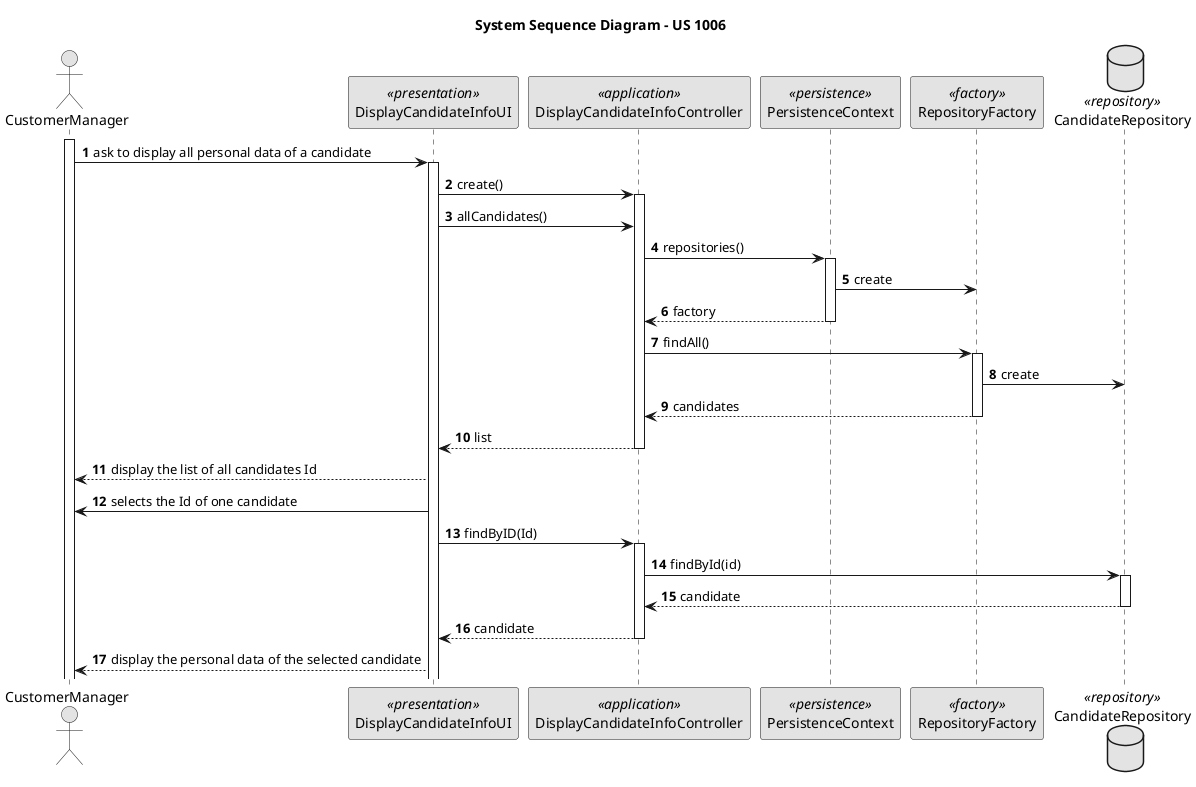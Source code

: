 @startuml
skinparam monochrome true
skinparam packageStyle rectangle
skinparam shadowing false

autonumber

title System Sequence Diagram - US 1006

'hide footbox
actor CustomerManager as Actor
participant DisplayCandidateInfoUI as UI <<presentation>>
participant DisplayCandidateInfoController as Controller <<application>>
participant PersistenceContext as Persistence <<persistence>>
participant RepositoryFactory as Factory <<factory>>
database CandidateRepository as CandidateRepository <<repository>>

activate Actor
Actor -> UI: ask to display all personal data of a candidate
activate UI


    UI -> Controller: create()
    activate Controller
    UI -> Controller : allCandidates()


    Controller -> Persistence : repositories()
    activate Persistence

    Persistence -> Factory : create

    Persistence --> Controller : factory
    deactivate Persistence

    Controller -> Factory : findAll()
    activate Factory
    Factory -> CandidateRepository : create
    Factory --> Controller : candidates
    deactivate Factory

   Controller --> UI : list
   deactivate Controller

   UI --> Actor : display the list of all candidates Id
   UI -> Actor : selects the Id of one candidate

   UI -> Controller : findByID(Id)
   activate Controller

   Controller -> CandidateRepository : findById(id)
   activate CandidateRepository

   CandidateRepository --> Controller :candidate
   deactivate CandidateRepository


   Controller --> UI : candidate
   deactivate Controller

   UI --> Actor : display the personal data of the selected candidate


@enduml